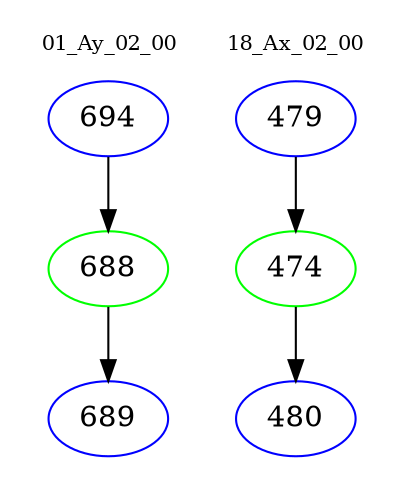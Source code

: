 digraph{
subgraph cluster_0 {
color = white
label = "01_Ay_02_00";
fontsize=10;
T0_694 [label="694", color="blue"]
T0_694 -> T0_688 [color="black"]
T0_688 [label="688", color="green"]
T0_688 -> T0_689 [color="black"]
T0_689 [label="689", color="blue"]
}
subgraph cluster_1 {
color = white
label = "18_Ax_02_00";
fontsize=10;
T1_479 [label="479", color="blue"]
T1_479 -> T1_474 [color="black"]
T1_474 [label="474", color="green"]
T1_474 -> T1_480 [color="black"]
T1_480 [label="480", color="blue"]
}
}
